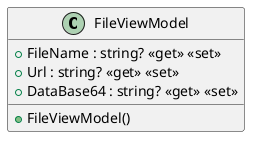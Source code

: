 @startuml FileViewModel
class FileViewModel  {
    + FileName : string? <<get>> <<set>>
    + Url : string? <<get>> <<set>>
    + DataBase64 : string? <<get>> <<set>>
    + FileViewModel()
}
@enduml